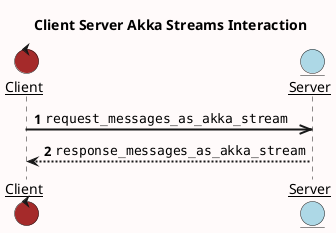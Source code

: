 @startuml

Title Client Server Akka Streams Interaction

skinparam sequenceArrowThickness 2
skinparam sequenceParticipant underline
skinparam backgroundColor Snow
skinparam defaultFontName Aapex
skinparam roundcorner 10
autonumber
control Client #brown
entity Server #lightblue
Client ->> Server: ""request_messages_as_akka_stream""
Client <-- Server: ""response_messages_as_akka_stream""
@enduml
